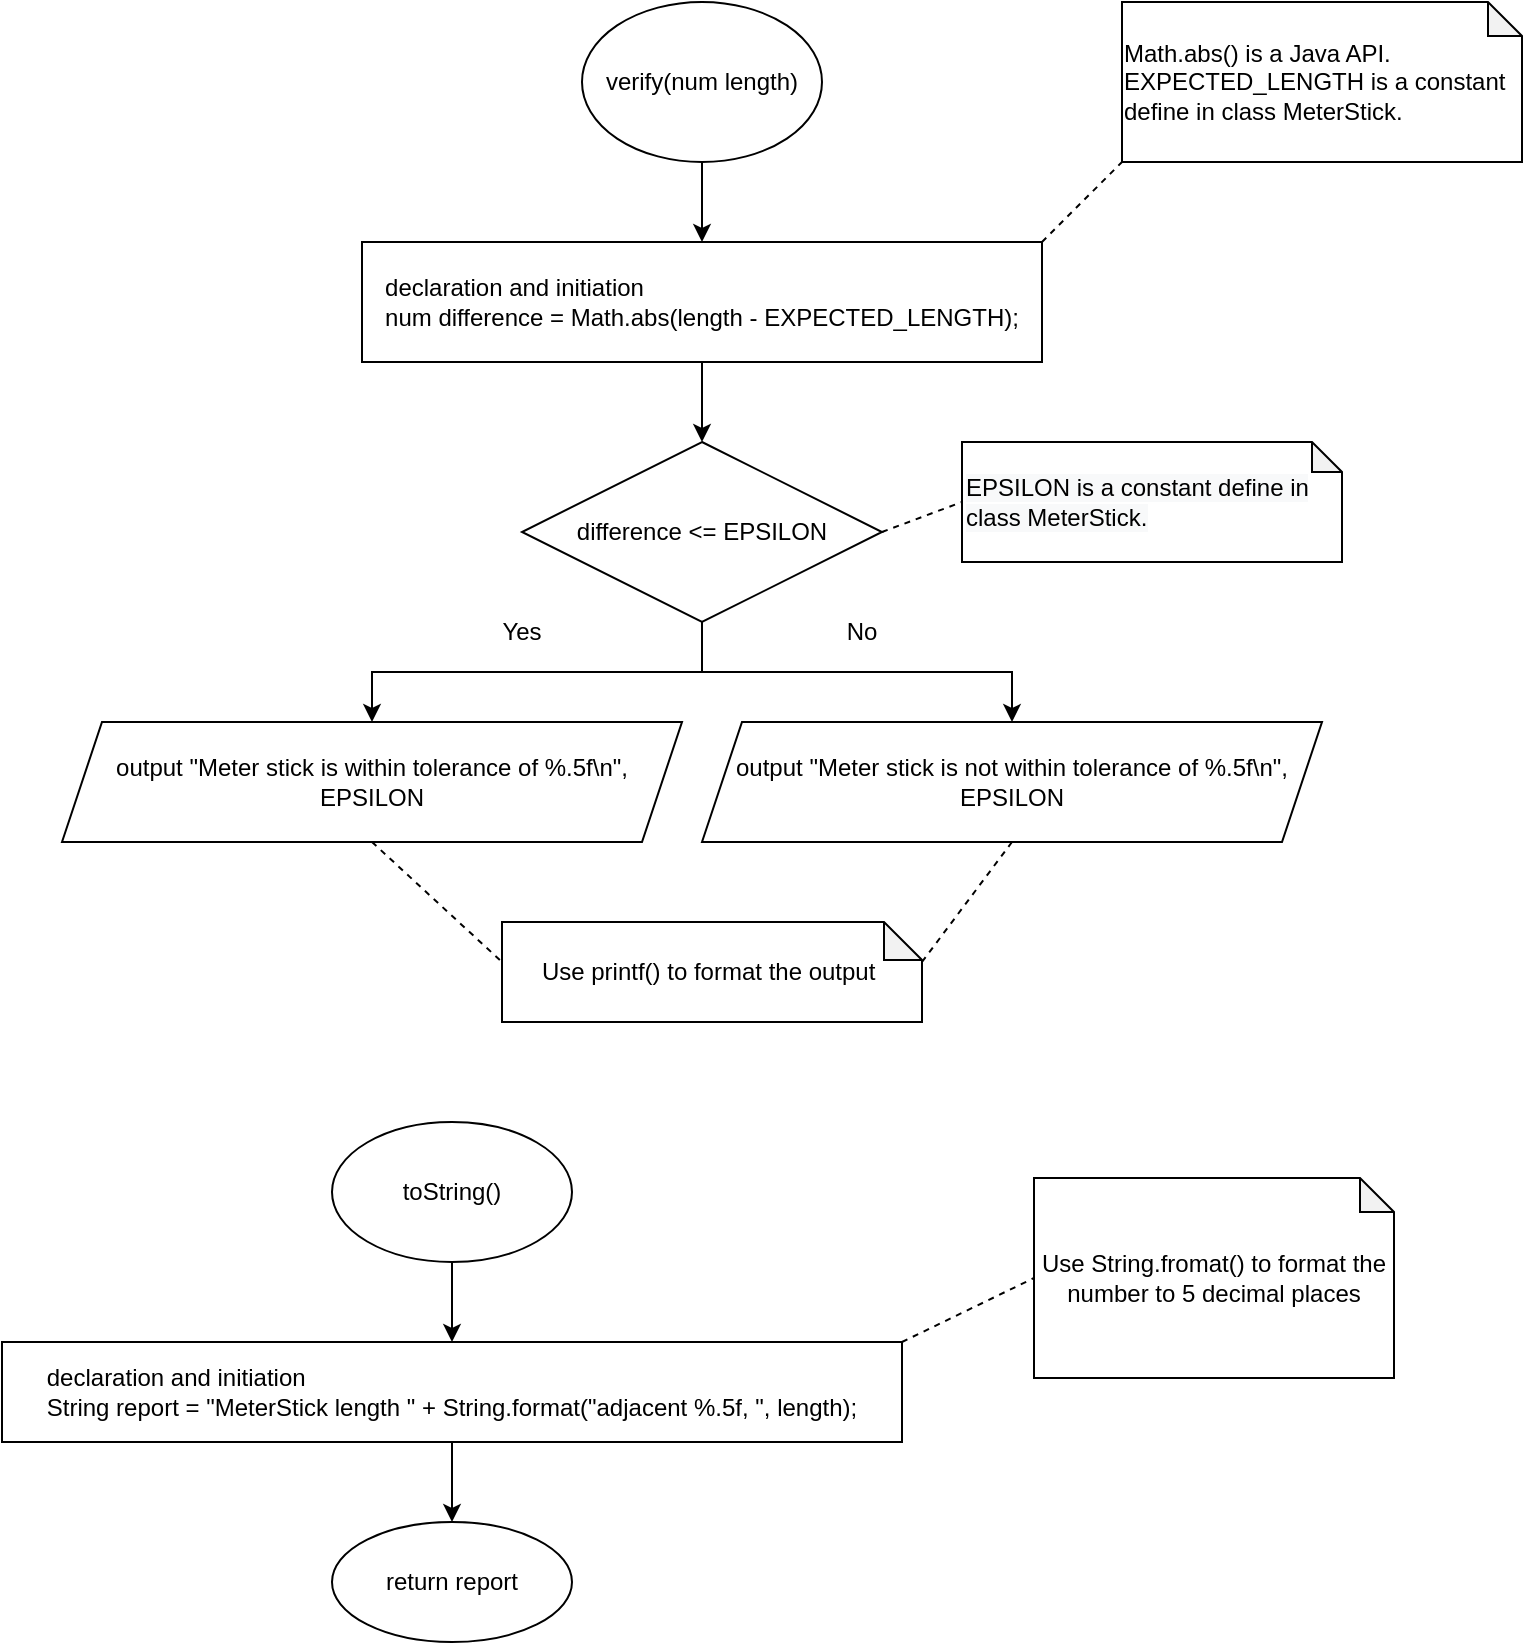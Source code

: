 <mxfile version="19.0.3" type="device"><diagram id="CRjZqy3U77kcOFzybtke" name="Page-1"><mxGraphModel dx="2254" dy="937" grid="0" gridSize="10" guides="1" tooltips="1" connect="1" arrows="1" fold="1" page="1" pageScale="1" pageWidth="850" pageHeight="1100" math="0" shadow="0"><root><mxCell id="0"/><mxCell id="1" parent="0"/><mxCell id="jKQbxF2qF4bT-T0VjhC_-3" value="" style="edgeStyle=orthogonalEdgeStyle;rounded=0;orthogonalLoop=1;jettySize=auto;html=1;" parent="1" source="jKQbxF2qF4bT-T0VjhC_-1" target="jKQbxF2qF4bT-T0VjhC_-2" edge="1"><mxGeometry relative="1" as="geometry"/></mxCell><mxCell id="jKQbxF2qF4bT-T0VjhC_-1" value="verify(num length)" style="ellipse;whiteSpace=wrap;html=1;" parent="1" vertex="1"><mxGeometry x="330" y="50" width="120" height="80" as="geometry"/></mxCell><mxCell id="jKQbxF2qF4bT-T0VjhC_-6" value="" style="edgeStyle=orthogonalEdgeStyle;rounded=0;orthogonalLoop=1;jettySize=auto;html=1;" parent="1" source="jKQbxF2qF4bT-T0VjhC_-2" target="jKQbxF2qF4bT-T0VjhC_-5" edge="1"><mxGeometry relative="1" as="geometry"/></mxCell><mxCell id="jKQbxF2qF4bT-T0VjhC_-2" value="&lt;div style=&quot;text-align: left;&quot;&gt;&lt;span style=&quot;background-color: initial;&quot;&gt;declaration and initiation&lt;/span&gt;&lt;/div&gt;num difference = Math.abs(length - EXPECTED_LENGTH);" style="whiteSpace=wrap;html=1;" parent="1" vertex="1"><mxGeometry x="220" y="170" width="340" height="60" as="geometry"/></mxCell><mxCell id="jKQbxF2qF4bT-T0VjhC_-8" value="" style="edgeStyle=orthogonalEdgeStyle;rounded=0;orthogonalLoop=1;jettySize=auto;html=1;" parent="1" source="jKQbxF2qF4bT-T0VjhC_-5" target="jKQbxF2qF4bT-T0VjhC_-7" edge="1"><mxGeometry relative="1" as="geometry"/></mxCell><mxCell id="jKQbxF2qF4bT-T0VjhC_-10" value="" style="edgeStyle=orthogonalEdgeStyle;rounded=0;orthogonalLoop=1;jettySize=auto;html=1;" parent="1" source="jKQbxF2qF4bT-T0VjhC_-5" target="jKQbxF2qF4bT-T0VjhC_-9" edge="1"><mxGeometry relative="1" as="geometry"/></mxCell><mxCell id="jKQbxF2qF4bT-T0VjhC_-5" value="difference &amp;lt;=&amp;nbsp;EPSILON" style="rhombus;whiteSpace=wrap;html=1;" parent="1" vertex="1"><mxGeometry x="300" y="270" width="180" height="90" as="geometry"/></mxCell><mxCell id="jKQbxF2qF4bT-T0VjhC_-7" value="output&amp;nbsp;&quot;Meter stick is within tolerance of %.5f\n&quot;, EPSILON" style="shape=parallelogram;perimeter=parallelogramPerimeter;whiteSpace=wrap;html=1;fixedSize=1;" parent="1" vertex="1"><mxGeometry x="70" y="410" width="310" height="60" as="geometry"/></mxCell><mxCell id="jKQbxF2qF4bT-T0VjhC_-9" value="&lt;span style=&quot;&quot;&gt;output&amp;nbsp;&lt;/span&gt;&quot;Meter stick is not within tolerance of %.5f\n&quot;, EPSILON" style="shape=parallelogram;perimeter=parallelogramPerimeter;whiteSpace=wrap;html=1;fixedSize=1;" parent="1" vertex="1"><mxGeometry x="390" y="410" width="310" height="60" as="geometry"/></mxCell><mxCell id="jKQbxF2qF4bT-T0VjhC_-11" value="Yes" style="text;html=1;strokeColor=none;fillColor=none;align=center;verticalAlign=middle;whiteSpace=wrap;rounded=0;" parent="1" vertex="1"><mxGeometry x="270" y="350" width="60" height="30" as="geometry"/></mxCell><mxCell id="jKQbxF2qF4bT-T0VjhC_-12" value="No" style="text;html=1;strokeColor=none;fillColor=none;align=center;verticalAlign=middle;whiteSpace=wrap;rounded=0;" parent="1" vertex="1"><mxGeometry x="440" y="350" width="60" height="30" as="geometry"/></mxCell><mxCell id="jKQbxF2qF4bT-T0VjhC_-13" value="" style="endArrow=none;dashed=1;html=1;rounded=0;" parent="1" edge="1"><mxGeometry width="50" height="50" relative="1" as="geometry"><mxPoint x="560" y="170" as="sourcePoint"/><mxPoint x="600" y="130" as="targetPoint"/></mxGeometry></mxCell><mxCell id="jKQbxF2qF4bT-T0VjhC_-14" value="&lt;div style=&quot;text-align: left;&quot;&gt;&lt;span style=&quot;background-color: initial;&quot;&gt;Math.abs() is a Java API.&lt;/span&gt;&lt;/div&gt;&lt;div style=&quot;text-align: left;&quot;&gt;&lt;span style=&quot;background-color: initial;&quot;&gt;EXPECTED_LENGTH is a constant define in class MeterStick.&lt;/span&gt;&lt;/div&gt;" style="shape=note;whiteSpace=wrap;html=1;backgroundOutline=1;darkOpacity=0.05;size=17;" parent="1" vertex="1"><mxGeometry x="600" y="50" width="200" height="80" as="geometry"/></mxCell><mxCell id="jKQbxF2qF4bT-T0VjhC_-15" value="" style="endArrow=none;dashed=1;html=1;rounded=0;exitX=1;exitY=0.5;exitDx=0;exitDy=0;" parent="1" source="jKQbxF2qF4bT-T0VjhC_-5" edge="1"><mxGeometry width="50" height="50" relative="1" as="geometry"><mxPoint x="370" y="260" as="sourcePoint"/><mxPoint x="520" y="300" as="targetPoint"/></mxGeometry></mxCell><mxCell id="jKQbxF2qF4bT-T0VjhC_-16" value="&lt;span style=&quot;color: rgb(0, 0, 0); font-family: Helvetica; font-size: 12px; font-style: normal; font-variant-ligatures: normal; font-variant-caps: normal; font-weight: 400; letter-spacing: normal; orphans: 2; text-indent: 0px; text-transform: none; widows: 2; word-spacing: 0px; -webkit-text-stroke-width: 0px; background-color: rgb(248, 249, 250); text-decoration-thickness: initial; text-decoration-style: initial; text-decoration-color: initial; float: none; display: inline !important;&quot;&gt;EPSILON is a constant define in class MeterStick.&lt;/span&gt;&lt;br&gt;" style="shape=note;whiteSpace=wrap;html=1;backgroundOutline=1;darkOpacity=0.05;size=15;align=left;" parent="1" vertex="1"><mxGeometry x="520" y="270" width="190" height="60" as="geometry"/></mxCell><mxCell id="jKQbxF2qF4bT-T0VjhC_-17" value="" style="endArrow=none;dashed=1;html=1;rounded=0;exitX=0.5;exitY=1;exitDx=0;exitDy=0;" parent="1" source="jKQbxF2qF4bT-T0VjhC_-7" edge="1"><mxGeometry width="50" height="50" relative="1" as="geometry"><mxPoint x="370" y="380" as="sourcePoint"/><mxPoint x="290" y="530" as="targetPoint"/></mxGeometry></mxCell><mxCell id="jKQbxF2qF4bT-T0VjhC_-18" value="" style="endArrow=none;dashed=1;html=1;rounded=0;entryX=0.5;entryY=1;entryDx=0;entryDy=0;" parent="1" target="jKQbxF2qF4bT-T0VjhC_-9" edge="1"><mxGeometry width="50" height="50" relative="1" as="geometry"><mxPoint x="500" y="530" as="sourcePoint"/><mxPoint x="420" y="330" as="targetPoint"/></mxGeometry></mxCell><mxCell id="jKQbxF2qF4bT-T0VjhC_-19" value="Use printf() to format the output&amp;nbsp;" style="shape=note;whiteSpace=wrap;html=1;backgroundOutline=1;darkOpacity=0.05;size=19;" parent="1" vertex="1"><mxGeometry x="290" y="510" width="210" height="50" as="geometry"/></mxCell><mxCell id="jKQbxF2qF4bT-T0VjhC_-22" value="" style="edgeStyle=orthogonalEdgeStyle;rounded=0;orthogonalLoop=1;jettySize=auto;html=1;" parent="1" source="jKQbxF2qF4bT-T0VjhC_-20" target="jKQbxF2qF4bT-T0VjhC_-21" edge="1"><mxGeometry relative="1" as="geometry"/></mxCell><mxCell id="jKQbxF2qF4bT-T0VjhC_-20" value="toString()" style="ellipse;whiteSpace=wrap;html=1;" parent="1" vertex="1"><mxGeometry x="205" y="610" width="120" height="70" as="geometry"/></mxCell><mxCell id="jKQbxF2qF4bT-T0VjhC_-24" value="" style="edgeStyle=orthogonalEdgeStyle;rounded=0;orthogonalLoop=1;jettySize=auto;html=1;" parent="1" source="jKQbxF2qF4bT-T0VjhC_-21" target="jKQbxF2qF4bT-T0VjhC_-23" edge="1"><mxGeometry relative="1" as="geometry"/></mxCell><mxCell id="jKQbxF2qF4bT-T0VjhC_-21" value="&lt;div style=&quot;text-align: left;&quot;&gt;&lt;span style=&quot;background-color: initial;&quot;&gt;declaration and initiation&lt;/span&gt;&lt;/div&gt;String report = &quot;MeterStick length &quot; + String.format(&quot;adjacent %.5f, &quot;, length);" style="whiteSpace=wrap;html=1;" parent="1" vertex="1"><mxGeometry x="40" y="720" width="450" height="50" as="geometry"/></mxCell><mxCell id="jKQbxF2qF4bT-T0VjhC_-23" value="return report" style="ellipse;whiteSpace=wrap;html=1;" parent="1" vertex="1"><mxGeometry x="205" y="810" width="120" height="60" as="geometry"/></mxCell><mxCell id="jKQbxF2qF4bT-T0VjhC_-25" value="" style="endArrow=none;dashed=1;html=1;rounded=0;exitX=1;exitY=0;exitDx=0;exitDy=0;entryX=0;entryY=0.5;entryDx=0;entryDy=0;entryPerimeter=0;" parent="1" source="jKQbxF2qF4bT-T0VjhC_-21" edge="1" target="jKQbxF2qF4bT-T0VjhC_-26"><mxGeometry width="50" height="50" relative="1" as="geometry"><mxPoint x="330" y="730" as="sourcePoint"/><mxPoint x="550" y="640" as="targetPoint"/></mxGeometry></mxCell><mxCell id="jKQbxF2qF4bT-T0VjhC_-26" value="Use String.fromat() to format the number to 5 decimal places" style="shape=note;whiteSpace=wrap;html=1;backgroundOutline=1;darkOpacity=0.05;size=17;" parent="1" vertex="1"><mxGeometry x="556" y="638" width="180" height="100" as="geometry"/></mxCell></root></mxGraphModel></diagram></mxfile>